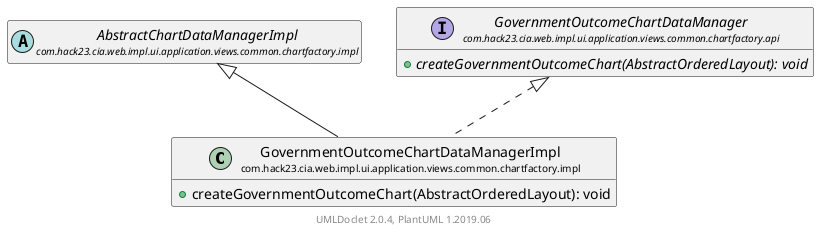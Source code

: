 @startuml
    set namespaceSeparator none
    hide empty fields
    hide empty methods

    class "<size:14>GovernmentOutcomeChartDataManagerImpl\n<size:10>com.hack23.cia.web.impl.ui.application.views.common.chartfactory.impl" as com.hack23.cia.web.impl.ui.application.views.common.chartfactory.impl.GovernmentOutcomeChartDataManagerImpl [[GovernmentOutcomeChartDataManagerImpl.html]] {
        +createGovernmentOutcomeChart(AbstractOrderedLayout): void
    }

    abstract class "<size:14>AbstractChartDataManagerImpl\n<size:10>com.hack23.cia.web.impl.ui.application.views.common.chartfactory.impl" as com.hack23.cia.web.impl.ui.application.views.common.chartfactory.impl.AbstractChartDataManagerImpl [[AbstractChartDataManagerImpl.html]]
    interface "<size:14>GovernmentOutcomeChartDataManager\n<size:10>com.hack23.cia.web.impl.ui.application.views.common.chartfactory.api" as com.hack23.cia.web.impl.ui.application.views.common.chartfactory.api.GovernmentOutcomeChartDataManager [[../api/GovernmentOutcomeChartDataManager.html]] {
        {abstract} +createGovernmentOutcomeChart(AbstractOrderedLayout): void
    }

    com.hack23.cia.web.impl.ui.application.views.common.chartfactory.impl.AbstractChartDataManagerImpl <|-- com.hack23.cia.web.impl.ui.application.views.common.chartfactory.impl.GovernmentOutcomeChartDataManagerImpl
    com.hack23.cia.web.impl.ui.application.views.common.chartfactory.api.GovernmentOutcomeChartDataManager <|.. com.hack23.cia.web.impl.ui.application.views.common.chartfactory.impl.GovernmentOutcomeChartDataManagerImpl

    center footer UMLDoclet 2.0.4, PlantUML 1.2019.06
@enduml
